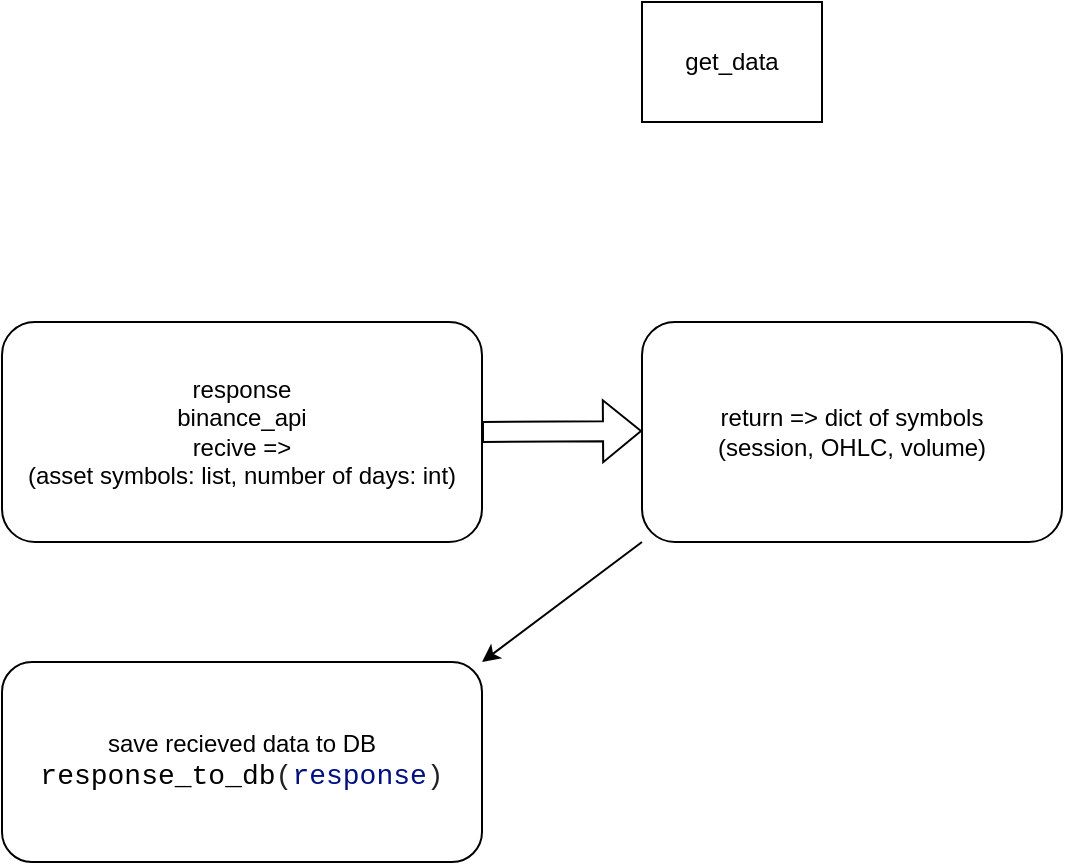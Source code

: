 <mxfile version="21.6.5" type="device">
  <diagram name="Page-1" id="1nn09hrnUkrgIzbbW_3l">
    <mxGraphModel dx="864" dy="835" grid="1" gridSize="10" guides="1" tooltips="1" connect="1" arrows="1" fold="1" page="1" pageScale="1" pageWidth="850" pageHeight="1100" math="0" shadow="0">
      <root>
        <mxCell id="0" />
        <mxCell id="1" parent="0" />
        <mxCell id="Tu3MrDsO9_sg_NbxwByG-1" value="get_data" style="rounded=0;whiteSpace=wrap;html=1;" vertex="1" parent="1">
          <mxGeometry x="350" y="20" width="90" height="60" as="geometry" />
        </mxCell>
        <mxCell id="Tu3MrDsO9_sg_NbxwByG-2" value="response&lt;br&gt;binance_api&lt;br&gt;recive =&amp;gt; &lt;br&gt;(asset symbols: list, number of days: int)" style="rounded=1;whiteSpace=wrap;html=1;" vertex="1" parent="1">
          <mxGeometry x="30" y="180" width="240" height="110" as="geometry" />
        </mxCell>
        <mxCell id="Tu3MrDsO9_sg_NbxwByG-3" value="return =&amp;gt; dict of symbols &lt;br&gt;(session, OHLC, volume)" style="rounded=1;whiteSpace=wrap;html=1;" vertex="1" parent="1">
          <mxGeometry x="350" y="180" width="210" height="110" as="geometry" />
        </mxCell>
        <mxCell id="Tu3MrDsO9_sg_NbxwByG-4" value="" style="shape=flexArrow;endArrow=classic;html=1;rounded=0;exitX=1;exitY=0.5;exitDx=0;exitDy=0;" edge="1" parent="1" source="Tu3MrDsO9_sg_NbxwByG-2">
          <mxGeometry width="50" height="50" relative="1" as="geometry">
            <mxPoint x="280" y="234.5" as="sourcePoint" />
            <mxPoint x="350" y="234.5" as="targetPoint" />
          </mxGeometry>
        </mxCell>
        <mxCell id="Tu3MrDsO9_sg_NbxwByG-7" value="save recieved data to DB&lt;br&gt;&lt;div style=&quot;background-color: rgb(255, 255, 255); font-family: Consolas, &amp;quot;Courier New&amp;quot;, monospace; font-size: 14px; line-height: 19px;&quot;&gt;response_to_db&lt;span style=&quot;color: #222222;&quot;&gt;(&lt;/span&gt;&lt;span style=&quot;color: #001080;&quot;&gt;response&lt;/span&gt;&lt;span style=&quot;color: #222222;&quot;&gt;)&lt;/span&gt;&lt;/div&gt;" style="rounded=1;whiteSpace=wrap;html=1;" vertex="1" parent="1">
          <mxGeometry x="30" y="350" width="240" height="100" as="geometry" />
        </mxCell>
        <mxCell id="Tu3MrDsO9_sg_NbxwByG-10" value="" style="endArrow=classic;html=1;rounded=0;exitX=0;exitY=1;exitDx=0;exitDy=0;entryX=1;entryY=0;entryDx=0;entryDy=0;" edge="1" parent="1" source="Tu3MrDsO9_sg_NbxwByG-3" target="Tu3MrDsO9_sg_NbxwByG-7">
          <mxGeometry width="50" height="50" relative="1" as="geometry">
            <mxPoint x="340" y="290" as="sourcePoint" />
            <mxPoint x="290" y="340" as="targetPoint" />
          </mxGeometry>
        </mxCell>
      </root>
    </mxGraphModel>
  </diagram>
</mxfile>
